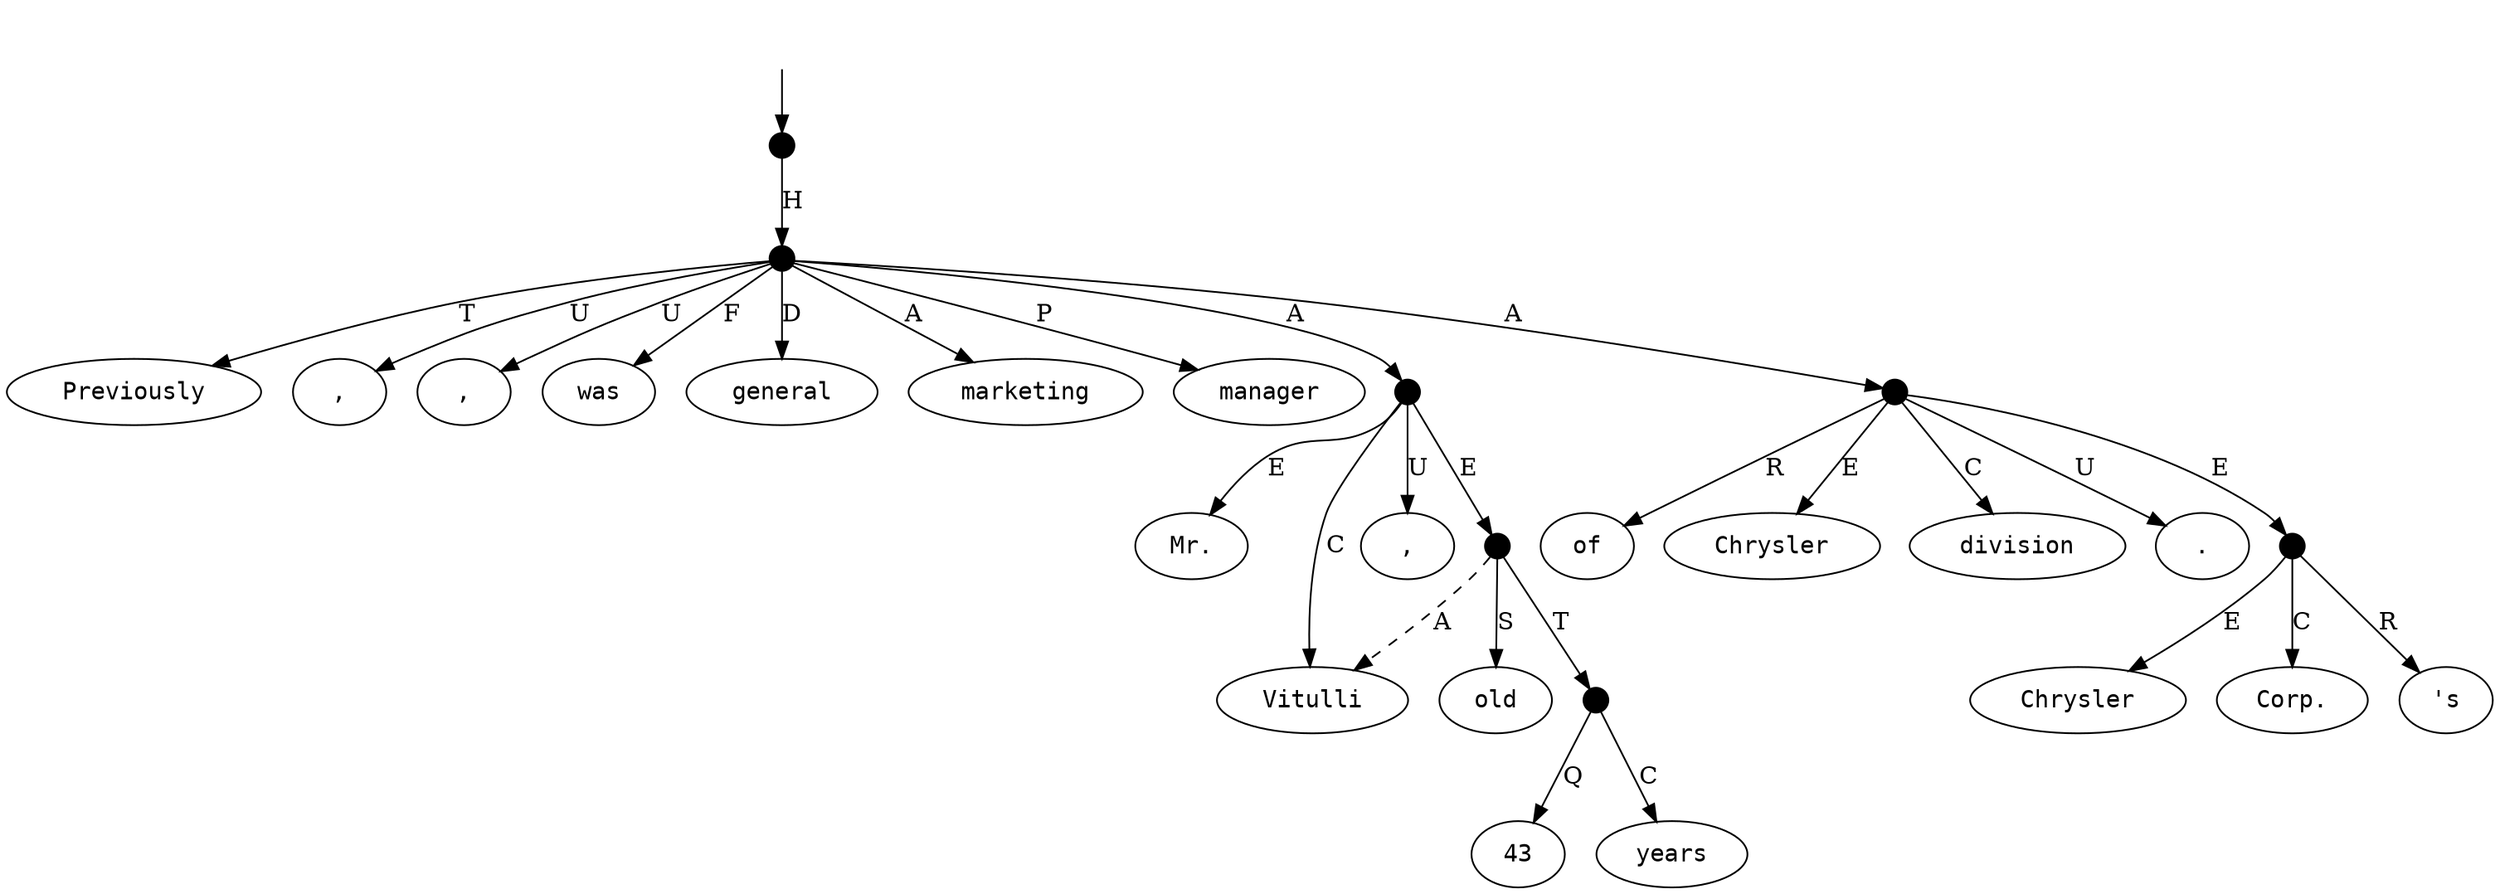 digraph "20009003" {
  top [ style=invis ];
  top -> 20;
  0 [ label=<<table align="center" border="0" cellspacing="0"><tr><td colspan="2"><font face="Courier">Previously</font></td></tr></table>> ];
  1 [ label=<<table align="center" border="0" cellspacing="0"><tr><td colspan="2"><font face="Courier">,</font></td></tr></table>> ];
  2 [ label=<<table align="center" border="0" cellspacing="0"><tr><td colspan="2"><font face="Courier">Mr.</font></td></tr></table>> ];
  3 [ label=<<table align="center" border="0" cellspacing="0"><tr><td colspan="2"><font face="Courier">Vitulli</font></td></tr></table>> ];
  4 [ label=<<table align="center" border="0" cellspacing="0"><tr><td colspan="2"><font face="Courier">,</font></td></tr></table>> ];
  5 [ label=<<table align="center" border="0" cellspacing="0"><tr><td colspan="2"><font face="Courier">43</font></td></tr></table>> ];
  6 [ label=<<table align="center" border="0" cellspacing="0"><tr><td colspan="2"><font face="Courier">years</font></td></tr></table>> ];
  7 [ label=<<table align="center" border="0" cellspacing="0"><tr><td colspan="2"><font face="Courier">old</font></td></tr></table>> ];
  8 [ label=<<table align="center" border="0" cellspacing="0"><tr><td colspan="2"><font face="Courier">,</font></td></tr></table>> ];
  9 [ label=<<table align="center" border="0" cellspacing="0"><tr><td colspan="2"><font face="Courier">was</font></td></tr></table>> ];
  10 [ label=<<table align="center" border="0" cellspacing="0"><tr><td colspan="2"><font face="Courier">general</font></td></tr></table>> ];
  11 [ label=<<table align="center" border="0" cellspacing="0"><tr><td colspan="2"><font face="Courier">marketing</font></td></tr></table>> ];
  12 [ label=<<table align="center" border="0" cellspacing="0"><tr><td colspan="2"><font face="Courier">manager</font></td></tr></table>> ];
  13 [ label=<<table align="center" border="0" cellspacing="0"><tr><td colspan="2"><font face="Courier">of</font></td></tr></table>> ];
  14 [ label=<<table align="center" border="0" cellspacing="0"><tr><td colspan="2"><font face="Courier">Chrysler</font></td></tr></table>> ];
  15 [ label=<<table align="center" border="0" cellspacing="0"><tr><td colspan="2"><font face="Courier">Corp.</font></td></tr></table>> ];
  16 [ label=<<table align="center" border="0" cellspacing="0"><tr><td colspan="2"><font face="Courier">&#x27;s</font></td></tr></table>> ];
  17 [ label=<<table align="center" border="0" cellspacing="0"><tr><td colspan="2"><font face="Courier">Chrysler</font></td></tr></table>> ];
  18 [ label=<<table align="center" border="0" cellspacing="0"><tr><td colspan="2"><font face="Courier">division</font></td></tr></table>> ];
  19 [ label=<<table align="center" border="0" cellspacing="0"><tr><td colspan="2"><font face="Courier">.</font></td></tr></table>> ];
  20 [ shape=point, width=0.2 ];
  21 [ shape=point, width=0.2 ];
  22 [ shape=point, width=0.2 ];
  23 [ shape=point, width=0.2 ];
  24 [ shape=point, width=0.2 ];
  25 [ shape=point, width=0.2 ];
  26 [ shape=point, width=0.2 ];
  21 -> 12 [ label="P" ];
  21 -> 22 [ label="A" ];
  25 -> 13 [ label="R" ];
  21 -> 0 [ label="T" ];
  26 -> 15 [ label="C" ];
  21 -> 11 [ label="A" ];
  21 -> 9 [ label="F" ];
  24 -> 3 [ label="A", style=dashed ];
  21 -> 25 [ label="A" ];
  24 -> 23 [ label="T" ];
  22 -> 4 [ label="U" ];
  23 -> 6 [ label="C" ];
  20 -> 21 [ label="H" ];
  25 -> 17 [ label="E" ];
  24 -> 7 [ label="S" ];
  23 -> 5 [ label="Q" ];
  21 -> 1 [ label="U" ];
  21 -> 8 [ label="U" ];
  21 -> 10 [ label="D" ];
  26 -> 16 [ label="R" ];
  25 -> 26 [ label="E" ];
  25 -> 19 [ label="U" ];
  22 -> 3 [ label="C" ];
  22 -> 2 [ label="E" ];
  25 -> 18 [ label="C" ];
  26 -> 14 [ label="E" ];
  22 -> 24 [ label="E" ];
}

